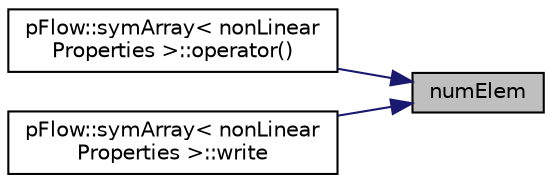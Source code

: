 digraph "numElem"
{
 // LATEX_PDF_SIZE
  edge [fontname="Helvetica",fontsize="10",labelfontname="Helvetica",labelfontsize="10"];
  node [fontname="Helvetica",fontsize="10",shape=record];
  rankdir="RL";
  Node1 [label="numElem",height=0.2,width=0.4,color="black", fillcolor="grey75", style="filled", fontcolor="black",tooltip=" "];
  Node1 -> Node2 [dir="back",color="midnightblue",fontsize="10",style="solid",fontname="Helvetica"];
  Node2 [label="pFlow::symArray\< nonLinear\lProperties \>::operator()",height=0.2,width=0.4,color="black", fillcolor="white", style="filled",URL="$classpFlow_1_1symArray.html#a67dc00bb76f1692582090f13a3976d32",tooltip=" "];
  Node1 -> Node3 [dir="back",color="midnightblue",fontsize="10",style="solid",fontname="Helvetica"];
  Node3 [label="pFlow::symArray\< nonLinear\lProperties \>::write",height=0.2,width=0.4,color="black", fillcolor="white", style="filled",URL="$classpFlow_1_1symArray.html#aa7d820a4dd0777a9a82aee242b83a167",tooltip=" "];
}
